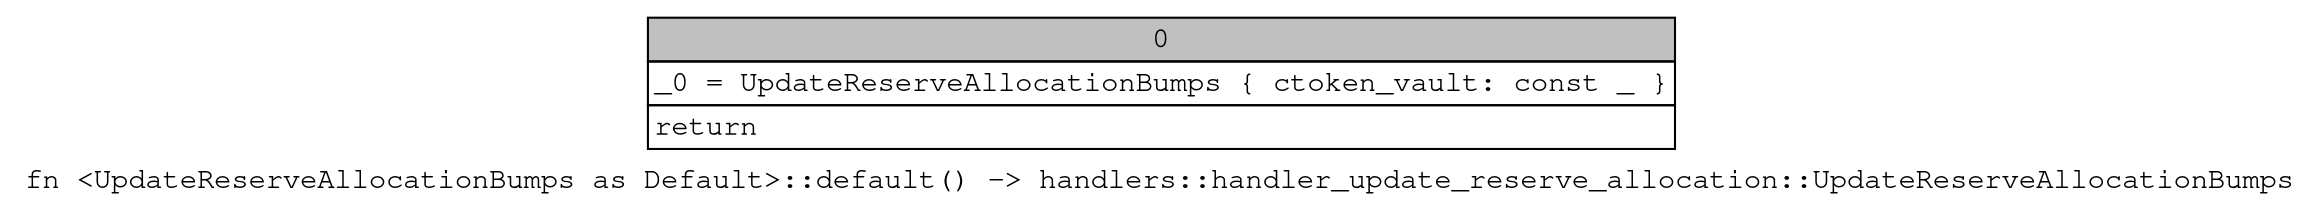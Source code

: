 digraph Mir_0_1386 {
    graph [fontname="Courier, monospace"];
    node [fontname="Courier, monospace"];
    edge [fontname="Courier, monospace"];
    label=<fn &lt;UpdateReserveAllocationBumps as Default&gt;::default() -&gt; handlers::handler_update_reserve_allocation::UpdateReserveAllocationBumps<br align="left"/>>;
    bb0__0_1386 [shape="none", label=<<table border="0" cellborder="1" cellspacing="0"><tr><td bgcolor="gray" align="center" colspan="1">0</td></tr><tr><td align="left" balign="left">_0 = UpdateReserveAllocationBumps { ctoken_vault: const _ }<br/></td></tr><tr><td align="left">return</td></tr></table>>];
}
